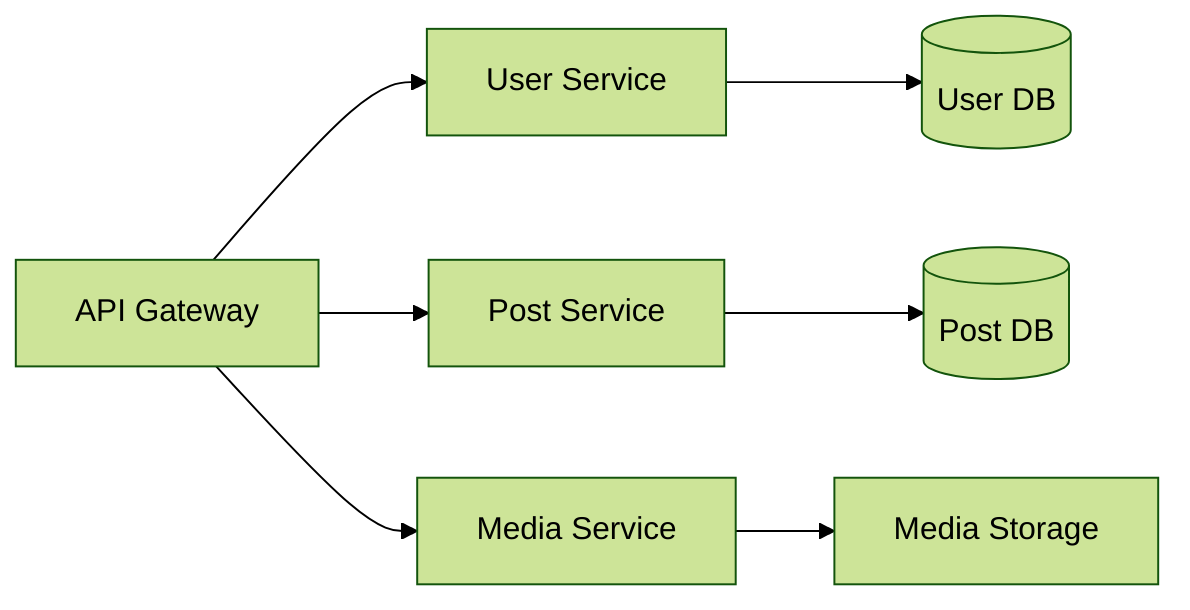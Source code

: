 %%{init: {'theme': 'forest'}}%%

graph LR
    A[API Gateway] --> B[User Service]
    A --> C[Post Service]
    A --> D[Media Service]
    
    B --> E[(User DB)]
    C --> F[(Post DB)]
    D --> G[Media Storage]